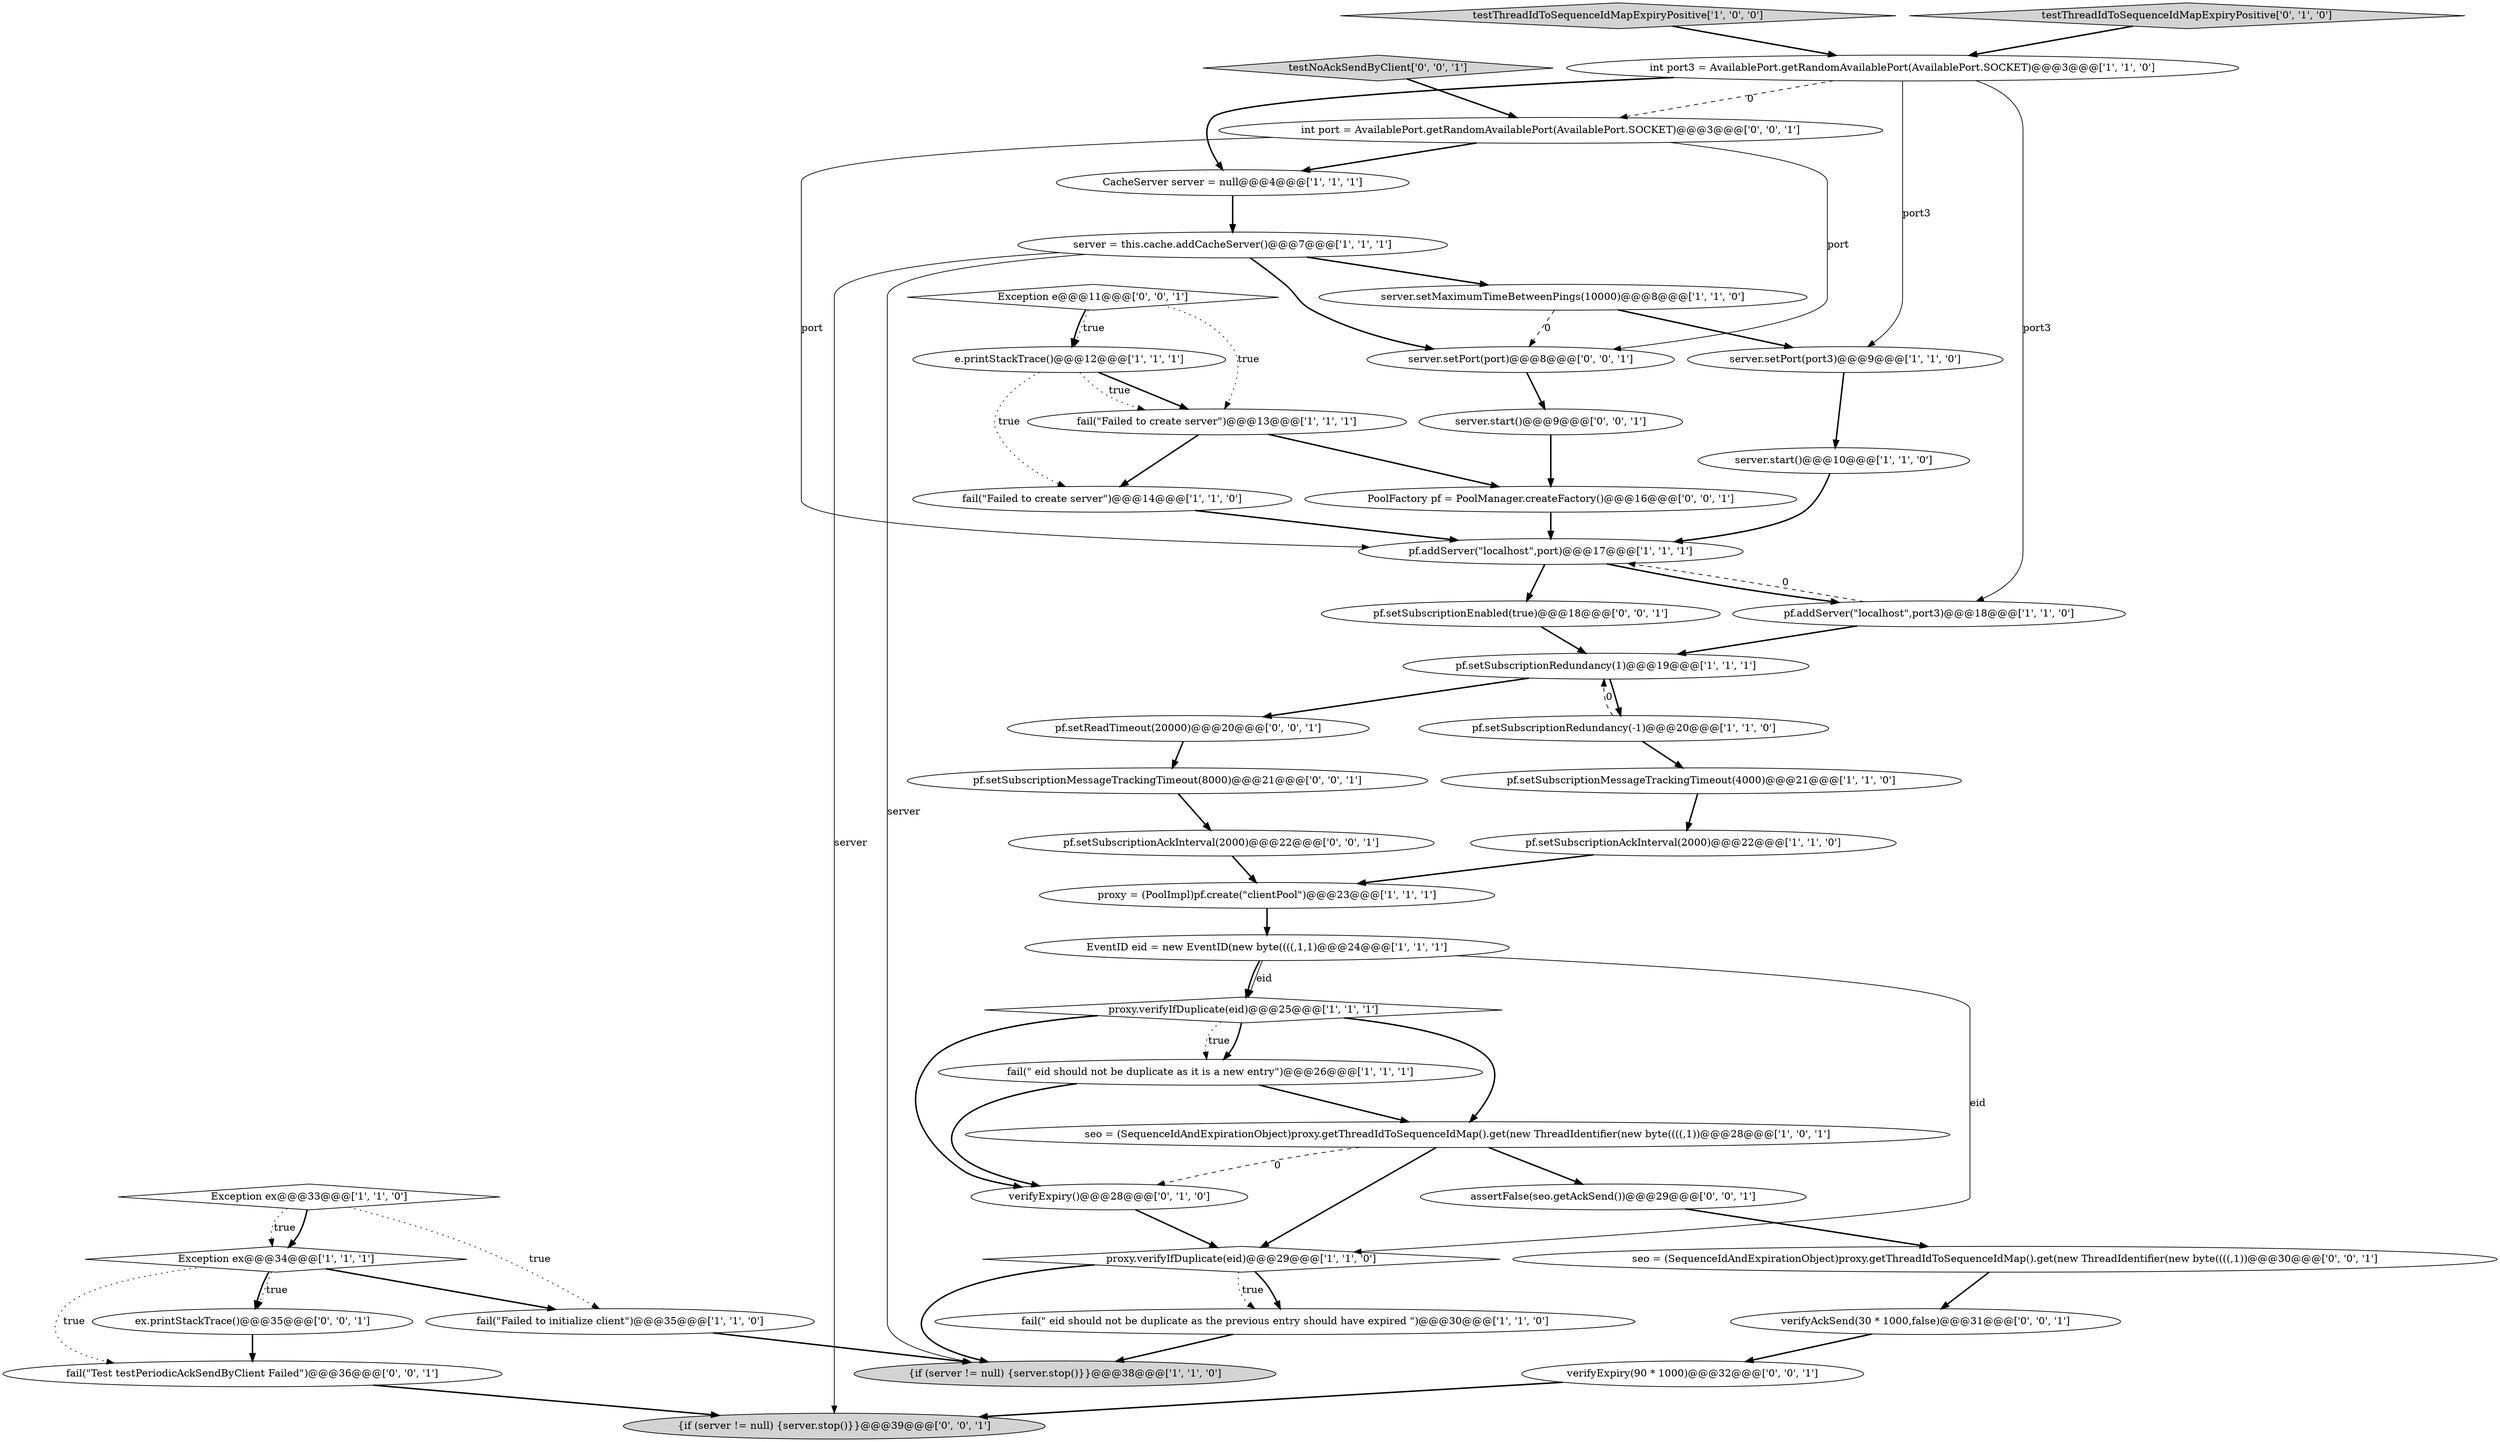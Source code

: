 digraph {
19 [style = filled, label = "fail(\" eid should not be duplicate as the previous entry should have expired \")@@@30@@@['1', '1', '0']", fillcolor = white, shape = ellipse image = "AAA0AAABBB1BBB"];
27 [style = filled, label = "verifyExpiry()@@@28@@@['0', '1', '0']", fillcolor = white, shape = ellipse image = "AAA1AAABBB2BBB"];
25 [style = filled, label = "CacheServer server = null@@@4@@@['1', '1', '1']", fillcolor = white, shape = ellipse image = "AAA0AAABBB1BBB"];
33 [style = filled, label = "ex.printStackTrace()@@@35@@@['0', '0', '1']", fillcolor = white, shape = ellipse image = "AAA0AAABBB3BBB"];
32 [style = filled, label = "pf.setSubscriptionMessageTrackingTimeout(8000)@@@21@@@['0', '0', '1']", fillcolor = white, shape = ellipse image = "AAA0AAABBB3BBB"];
23 [style = filled, label = "server = this.cache.addCacheServer()@@@7@@@['1', '1', '1']", fillcolor = white, shape = ellipse image = "AAA0AAABBB1BBB"];
24 [style = filled, label = "{if (server != null) {server.stop()}}@@@38@@@['1', '1', '0']", fillcolor = lightgray, shape = ellipse image = "AAA0AAABBB1BBB"];
30 [style = filled, label = "{if (server != null) {server.stop()}}@@@39@@@['0', '0', '1']", fillcolor = lightgray, shape = ellipse image = "AAA0AAABBB3BBB"];
3 [style = filled, label = "EventID eid = new EventID(new byte((((,1,1)@@@24@@@['1', '1', '1']", fillcolor = white, shape = ellipse image = "AAA0AAABBB1BBB"];
5 [style = filled, label = "fail(\"Failed to create server\")@@@14@@@['1', '1', '0']", fillcolor = white, shape = ellipse image = "AAA0AAABBB1BBB"];
16 [style = filled, label = "pf.setSubscriptionMessageTrackingTimeout(4000)@@@21@@@['1', '1', '0']", fillcolor = white, shape = ellipse image = "AAA0AAABBB1BBB"];
14 [style = filled, label = "proxy.verifyIfDuplicate(eid)@@@29@@@['1', '1', '0']", fillcolor = white, shape = diamond image = "AAA0AAABBB1BBB"];
15 [style = filled, label = "pf.setSubscriptionRedundancy(1)@@@19@@@['1', '1', '1']", fillcolor = white, shape = ellipse image = "AAA0AAABBB1BBB"];
13 [style = filled, label = "pf.setSubscriptionAckInterval(2000)@@@22@@@['1', '1', '0']", fillcolor = white, shape = ellipse image = "AAA0AAABBB1BBB"];
38 [style = filled, label = "pf.setSubscriptionAckInterval(2000)@@@22@@@['0', '0', '1']", fillcolor = white, shape = ellipse image = "AAA0AAABBB3BBB"];
45 [style = filled, label = "Exception e@@@11@@@['0', '0', '1']", fillcolor = white, shape = diamond image = "AAA0AAABBB3BBB"];
9 [style = filled, label = "server.start()@@@10@@@['1', '1', '0']", fillcolor = white, shape = ellipse image = "AAA0AAABBB1BBB"];
22 [style = filled, label = "fail(\" eid should not be duplicate as it is a new entry\")@@@26@@@['1', '1', '1']", fillcolor = white, shape = ellipse image = "AAA0AAABBB1BBB"];
6 [style = filled, label = "testThreadIdToSequenceIdMapExpiryPositive['1', '0', '0']", fillcolor = lightgray, shape = diamond image = "AAA0AAABBB1BBB"];
28 [style = filled, label = "testThreadIdToSequenceIdMapExpiryPositive['0', '1', '0']", fillcolor = lightgray, shape = diamond image = "AAA0AAABBB2BBB"];
29 [style = filled, label = "pf.setSubscriptionEnabled(true)@@@18@@@['0', '0', '1']", fillcolor = white, shape = ellipse image = "AAA0AAABBB3BBB"];
34 [style = filled, label = "int port = AvailablePort.getRandomAvailablePort(AvailablePort.SOCKET)@@@3@@@['0', '0', '1']", fillcolor = white, shape = ellipse image = "AAA0AAABBB3BBB"];
11 [style = filled, label = "e.printStackTrace()@@@12@@@['1', '1', '1']", fillcolor = white, shape = ellipse image = "AAA0AAABBB1BBB"];
1 [style = filled, label = "int port3 = AvailablePort.getRandomAvailablePort(AvailablePort.SOCKET)@@@3@@@['1', '1', '0']", fillcolor = white, shape = ellipse image = "AAA0AAABBB1BBB"];
43 [style = filled, label = "fail(\"Test testPeriodicAckSendByClient Failed\")@@@36@@@['0', '0', '1']", fillcolor = white, shape = ellipse image = "AAA0AAABBB3BBB"];
4 [style = filled, label = "Exception ex@@@34@@@['1', '1', '1']", fillcolor = white, shape = diamond image = "AAA0AAABBB1BBB"];
2 [style = filled, label = "server.setMaximumTimeBetweenPings(10000)@@@8@@@['1', '1', '0']", fillcolor = white, shape = ellipse image = "AAA0AAABBB1BBB"];
44 [style = filled, label = "PoolFactory pf = PoolManager.createFactory()@@@16@@@['0', '0', '1']", fillcolor = white, shape = ellipse image = "AAA0AAABBB3BBB"];
26 [style = filled, label = "pf.addServer(\"localhost\",port)@@@17@@@['1', '1', '1']", fillcolor = white, shape = ellipse image = "AAA0AAABBB1BBB"];
12 [style = filled, label = "seo = (SequenceIdAndExpirationObject)proxy.getThreadIdToSequenceIdMap().get(new ThreadIdentifier(new byte((((,1))@@@28@@@['1', '0', '1']", fillcolor = white, shape = ellipse image = "AAA0AAABBB1BBB"];
37 [style = filled, label = "server.start()@@@9@@@['0', '0', '1']", fillcolor = white, shape = ellipse image = "AAA0AAABBB3BBB"];
40 [style = filled, label = "verifyExpiry(90 * 1000)@@@32@@@['0', '0', '1']", fillcolor = white, shape = ellipse image = "AAA0AAABBB3BBB"];
42 [style = filled, label = "seo = (SequenceIdAndExpirationObject)proxy.getThreadIdToSequenceIdMap().get(new ThreadIdentifier(new byte((((,1))@@@30@@@['0', '0', '1']", fillcolor = white, shape = ellipse image = "AAA0AAABBB3BBB"];
0 [style = filled, label = "Exception ex@@@33@@@['1', '1', '0']", fillcolor = white, shape = diamond image = "AAA0AAABBB1BBB"];
8 [style = filled, label = "fail(\"Failed to initialize client\")@@@35@@@['1', '1', '0']", fillcolor = white, shape = ellipse image = "AAA0AAABBB1BBB"];
10 [style = filled, label = "server.setPort(port3)@@@9@@@['1', '1', '0']", fillcolor = white, shape = ellipse image = "AAA0AAABBB1BBB"];
18 [style = filled, label = "proxy.verifyIfDuplicate(eid)@@@25@@@['1', '1', '1']", fillcolor = white, shape = diamond image = "AAA0AAABBB1BBB"];
31 [style = filled, label = "server.setPort(port)@@@8@@@['0', '0', '1']", fillcolor = white, shape = ellipse image = "AAA0AAABBB3BBB"];
21 [style = filled, label = "pf.setSubscriptionRedundancy(-1)@@@20@@@['1', '1', '0']", fillcolor = white, shape = ellipse image = "AAA0AAABBB1BBB"];
39 [style = filled, label = "pf.setReadTimeout(20000)@@@20@@@['0', '0', '1']", fillcolor = white, shape = ellipse image = "AAA0AAABBB3BBB"];
20 [style = filled, label = "pf.addServer(\"localhost\",port3)@@@18@@@['1', '1', '0']", fillcolor = white, shape = ellipse image = "AAA0AAABBB1BBB"];
36 [style = filled, label = "testNoAckSendByClient['0', '0', '1']", fillcolor = lightgray, shape = diamond image = "AAA0AAABBB3BBB"];
41 [style = filled, label = "verifyAckSend(30 * 1000,false)@@@31@@@['0', '0', '1']", fillcolor = white, shape = ellipse image = "AAA0AAABBB3BBB"];
35 [style = filled, label = "assertFalse(seo.getAckSend())@@@29@@@['0', '0', '1']", fillcolor = white, shape = ellipse image = "AAA0AAABBB3BBB"];
7 [style = filled, label = "proxy = (PoolImpl)pf.create(\"clientPool\")@@@23@@@['1', '1', '1']", fillcolor = white, shape = ellipse image = "AAA0AAABBB1BBB"];
17 [style = filled, label = "fail(\"Failed to create server\")@@@13@@@['1', '1', '1']", fillcolor = white, shape = ellipse image = "AAA0AAABBB1BBB"];
45->17 [style = dotted, label="true"];
25->23 [style = bold, label=""];
40->30 [style = bold, label=""];
23->30 [style = solid, label="server"];
23->2 [style = bold, label=""];
27->14 [style = bold, label=""];
4->33 [style = dotted, label="true"];
41->40 [style = bold, label=""];
31->37 [style = bold, label=""];
32->38 [style = bold, label=""];
13->7 [style = bold, label=""];
0->4 [style = bold, label=""];
1->20 [style = solid, label="port3"];
18->22 [style = bold, label=""];
34->31 [style = solid, label="port"];
37->44 [style = bold, label=""];
0->8 [style = dotted, label="true"];
12->14 [style = bold, label=""];
10->9 [style = bold, label=""];
45->11 [style = bold, label=""];
3->18 [style = solid, label="eid"];
21->16 [style = bold, label=""];
26->20 [style = bold, label=""];
20->15 [style = bold, label=""];
22->27 [style = bold, label=""];
35->42 [style = bold, label=""];
34->26 [style = solid, label="port"];
39->32 [style = bold, label=""];
15->21 [style = bold, label=""];
2->10 [style = bold, label=""];
14->24 [style = bold, label=""];
14->19 [style = bold, label=""];
19->24 [style = bold, label=""];
11->17 [style = bold, label=""];
4->8 [style = bold, label=""];
16->13 [style = bold, label=""];
3->18 [style = bold, label=""];
5->26 [style = bold, label=""];
1->25 [style = bold, label=""];
11->17 [style = dotted, label="true"];
12->27 [style = dashed, label="0"];
20->26 [style = dashed, label="0"];
7->3 [style = bold, label=""];
23->31 [style = bold, label=""];
2->31 [style = dashed, label="0"];
42->41 [style = bold, label=""];
1->10 [style = solid, label="port3"];
28->1 [style = bold, label=""];
17->44 [style = bold, label=""];
38->7 [style = bold, label=""];
4->43 [style = dotted, label="true"];
36->34 [style = bold, label=""];
15->39 [style = bold, label=""];
12->35 [style = bold, label=""];
4->33 [style = bold, label=""];
3->14 [style = solid, label="eid"];
21->15 [style = dashed, label="0"];
14->19 [style = dotted, label="true"];
29->15 [style = bold, label=""];
9->26 [style = bold, label=""];
43->30 [style = bold, label=""];
23->24 [style = solid, label="server"];
18->12 [style = bold, label=""];
8->24 [style = bold, label=""];
34->25 [style = bold, label=""];
22->12 [style = bold, label=""];
0->4 [style = dotted, label="true"];
1->34 [style = dashed, label="0"];
18->27 [style = bold, label=""];
6->1 [style = bold, label=""];
18->22 [style = dotted, label="true"];
26->29 [style = bold, label=""];
17->5 [style = bold, label=""];
33->43 [style = bold, label=""];
11->5 [style = dotted, label="true"];
44->26 [style = bold, label=""];
45->11 [style = dotted, label="true"];
}
